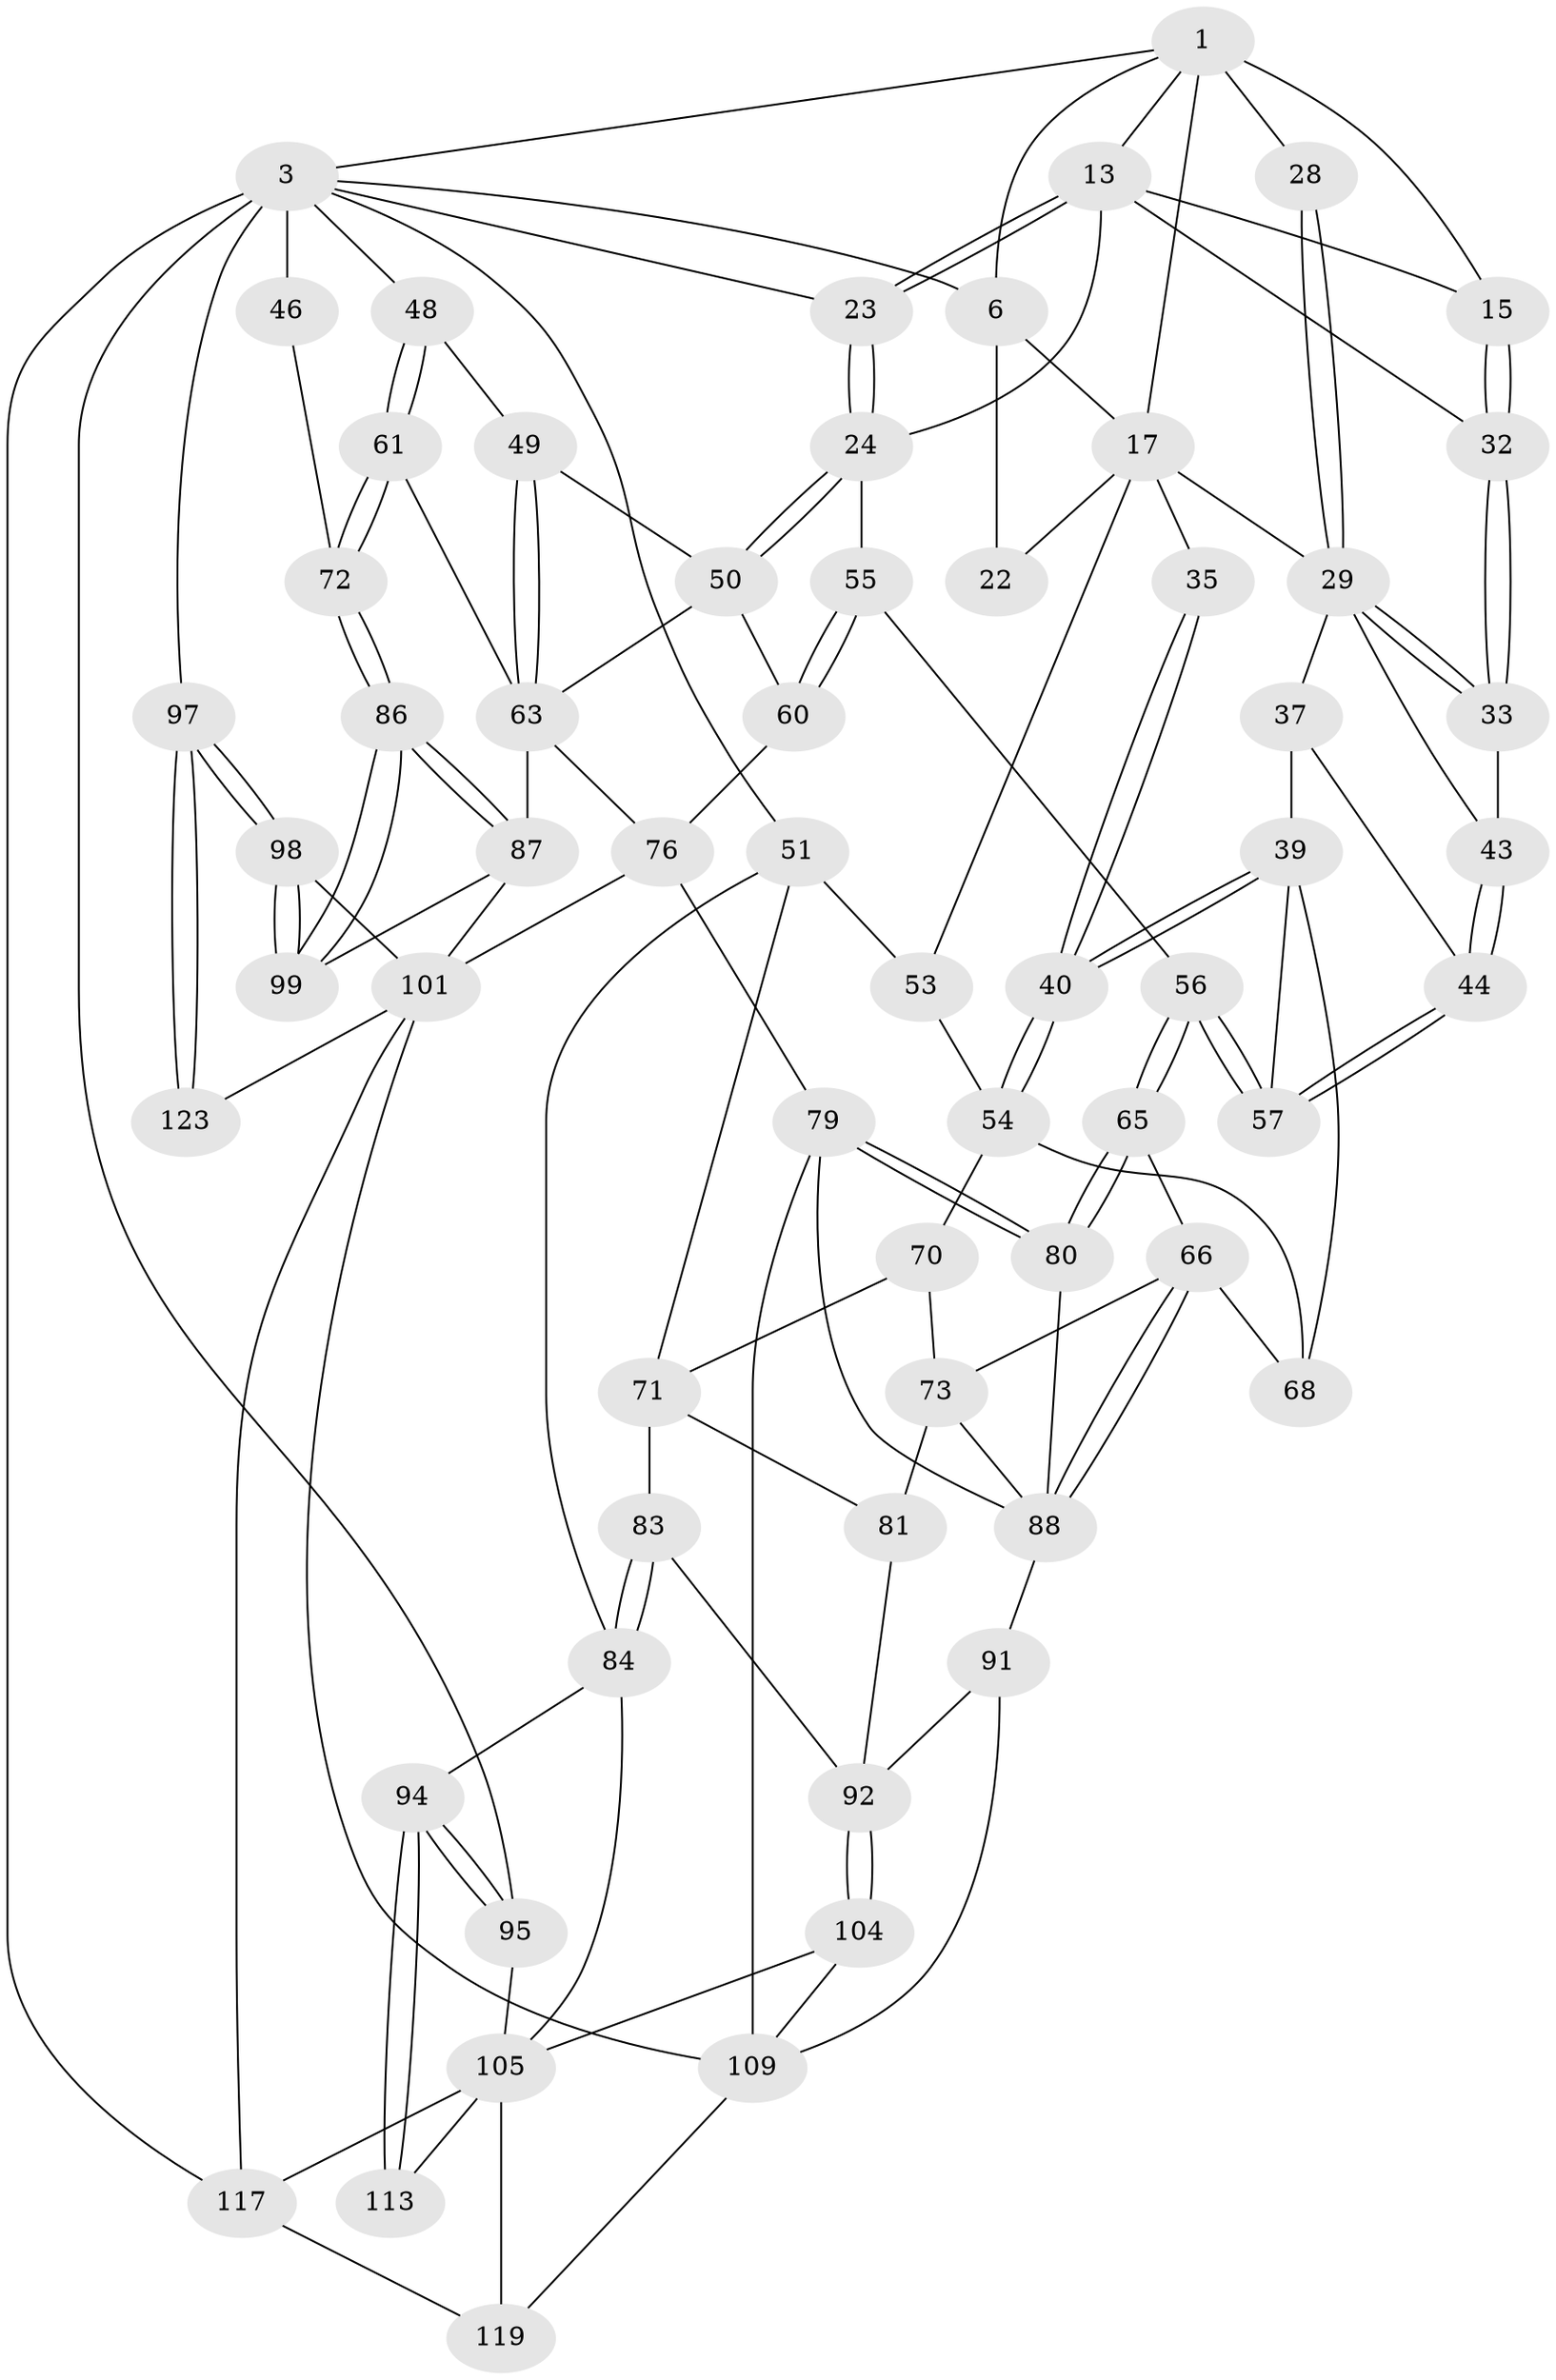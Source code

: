 // original degree distribution, {3: 0.015873015873015872, 4: 0.25396825396825395, 5: 0.49206349206349204, 6: 0.23809523809523808}
// Generated by graph-tools (version 1.1) at 2025/28/03/15/25 16:28:02]
// undirected, 63 vertices, 144 edges
graph export_dot {
graph [start="1"]
  node [color=gray90,style=filled];
  1 [pos="+0.5415201808968013+0",super="+2+10"];
  3 [pos="+1+0",super="+4+27"];
  6 [pos="+0+0",super="+42+7"];
  13 [pos="+0.819283700706067+0.021086889963894996",super="+14"];
  15 [pos="+0.6231646686590628+0.10082838132459931"];
  17 [pos="+0.3915386732591708+0.13758143652904953",super="+18"];
  22 [pos="+0.14298836503395845+0.13995850668520413"];
  23 [pos="+0.8692237240597896+0.16045933988699573"];
  24 [pos="+0.7234500070610337+0.28435623688174516",super="+25"];
  28 [pos="+0.5190578284429093+0.1259177480916113"];
  29 [pos="+0.49557836719322723+0.17638626358076231",super="+30"];
  32 [pos="+0.6585303967459548+0.24712726121182232"];
  33 [pos="+0.5911532722802082+0.265883705057372"];
  35 [pos="+0.25974040866944437+0.30220296327788776"];
  37 [pos="+0.4063172726840313+0.21990161460565408",super="+38"];
  39 [pos="+0.29953123076137506+0.3391466397157346",super="+58"];
  40 [pos="+0.2745687299176861+0.34315396640163837"];
  43 [pos="+0.5399846951230948+0.2952474077754112"];
  44 [pos="+0.5223774550833434+0.3127356467528054",super="+45"];
  46 [pos="+1+0.23449232891521407"];
  48 [pos="+0.8897992017862029+0.32437230443270165"];
  49 [pos="+0.7625936776784029+0.32201827222851553"];
  50 [pos="+0.7402464523353508+0.30634926738867724",super="+59"];
  51 [pos="+0+0.39466590084051345",super="+52"];
  53 [pos="+0+0.33936783942218113"];
  54 [pos="+0.2618937231377178+0.36481163045637816",super="+69"];
  55 [pos="+0.5830856714005984+0.4665175329090237"];
  56 [pos="+0.5643587588000533+0.4689593568139422"];
  57 [pos="+0.50951708627563+0.368410164501427"];
  60 [pos="+0.6522441564109678+0.5008285787436964"];
  61 [pos="+0.9297165925253038+0.47457326886911255",super="+62"];
  63 [pos="+0.844300800663604+0.4595090530695498",super="+64"];
  65 [pos="+0.5079149184066117+0.5387566394516434"];
  66 [pos="+0.4903760792892165+0.5380753617200379",super="+67"];
  68 [pos="+0.4319478691514169+0.4947846107541652"];
  70 [pos="+0.2573717102126401+0.39345419994476033"];
  71 [pos="+0.07539151707038533+0.4938147610199373",super="+82"];
  72 [pos="+1+0.4294486088424717"];
  73 [pos="+0.31974522532508776+0.5580346711301803",super="+74"];
  76 [pos="+0.7063515118964323+0.6900622383003597",super="+77"];
  79 [pos="+0.6036354248200898+0.6711485056033218",super="+108"];
  80 [pos="+0.5120129587091413+0.5455569282956543"];
  81 [pos="+0.23258793616812662+0.5634850392932336"];
  83 [pos="+0.10609982392968259+0.6623431602017945"];
  84 [pos="+0.06827347783212548+0.7168000301115502",super="+85"];
  86 [pos="+1+0.5923815815688049"];
  87 [pos="+0.9104216428060151+0.6360440968005112",super="+100"];
  88 [pos="+0.38364415813756264+0.6879202636925829",super="+90+89"];
  91 [pos="+0.35397231288059294+0.7138525319737715"];
  92 [pos="+0.2921897995512832+0.749501275824976",super="+93"];
  94 [pos="+0+1"];
  95 [pos="+0+1"];
  97 [pos="+1+1"];
  98 [pos="+1+1"];
  99 [pos="+1+0.7172227564129782"];
  101 [pos="+0.8991740751772777+0.7619835601008219",super="+112+102"];
  104 [pos="+0.27180982831041445+0.7790048526785104"];
  105 [pos="+0.23627694736538343+0.7967922621970551",super="+120+106"];
  109 [pos="+0.5161988187898402+0.8187825336365014",super="+110"];
  113 [pos="+0+0.9373884770054597"];
  117 [pos="+0.6557610022788902+1",super="+118"];
  119 [pos="+0.3815858626396319+0.969373696717891",super="+122"];
  123 [pos="+0.8514595911968973+0.9323766246078736"];
  1 -- 3;
  1 -- 13;
  1 -- 17;
  1 -- 28 [weight=2];
  1 -- 15;
  1 -- 6;
  3 -- 97;
  3 -- 51;
  3 -- 117;
  3 -- 6;
  3 -- 46 [weight=2];
  3 -- 95 [weight=2];
  3 -- 48;
  3 -- 23;
  6 -- 22 [weight=2];
  6 -- 17 [weight=2];
  13 -- 23;
  13 -- 23;
  13 -- 32;
  13 -- 15;
  13 -- 24;
  15 -- 32;
  15 -- 32;
  17 -- 29;
  17 -- 35 [weight=2];
  17 -- 53;
  17 -- 22;
  23 -- 24;
  23 -- 24;
  24 -- 50;
  24 -- 50;
  24 -- 55;
  28 -- 29;
  28 -- 29;
  29 -- 33;
  29 -- 33;
  29 -- 37;
  29 -- 43;
  32 -- 33;
  32 -- 33;
  33 -- 43;
  35 -- 40;
  35 -- 40;
  37 -- 39;
  37 -- 44 [weight=2];
  39 -- 40;
  39 -- 40;
  39 -- 57;
  39 -- 68;
  40 -- 54;
  40 -- 54;
  43 -- 44;
  43 -- 44;
  44 -- 57;
  44 -- 57;
  46 -- 72;
  48 -- 49;
  48 -- 61;
  48 -- 61;
  49 -- 50;
  49 -- 63;
  49 -- 63;
  50 -- 60;
  50 -- 63;
  51 -- 53;
  51 -- 71;
  51 -- 84;
  53 -- 54;
  54 -- 70;
  54 -- 68;
  55 -- 56;
  55 -- 60;
  55 -- 60;
  56 -- 57;
  56 -- 57;
  56 -- 65;
  56 -- 65;
  60 -- 76;
  61 -- 72;
  61 -- 72;
  61 -- 63 [weight=2];
  63 -- 87;
  63 -- 76;
  65 -- 66;
  65 -- 80;
  65 -- 80;
  66 -- 88;
  66 -- 88;
  66 -- 73;
  66 -- 68;
  70 -- 71;
  70 -- 73;
  71 -- 81;
  71 -- 83;
  72 -- 86;
  72 -- 86;
  73 -- 88;
  73 -- 81;
  76 -- 79;
  76 -- 101;
  79 -- 80;
  79 -- 80;
  79 -- 88;
  79 -- 109;
  80 -- 88;
  81 -- 92;
  83 -- 84;
  83 -- 84;
  83 -- 92;
  84 -- 94;
  84 -- 105;
  86 -- 87;
  86 -- 87;
  86 -- 99;
  86 -- 99;
  87 -- 99;
  87 -- 101;
  88 -- 91;
  91 -- 92;
  91 -- 109;
  92 -- 104;
  92 -- 104;
  94 -- 95;
  94 -- 95;
  94 -- 113;
  94 -- 113;
  95 -- 105;
  97 -- 98;
  97 -- 98;
  97 -- 123;
  97 -- 123;
  98 -- 99;
  98 -- 99;
  98 -- 101;
  101 -- 123 [weight=2];
  101 -- 117;
  101 -- 109;
  104 -- 105;
  104 -- 109;
  105 -- 117;
  105 -- 119 [weight=2];
  105 -- 113 [weight=2];
  109 -- 119;
  117 -- 119;
}
